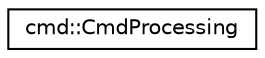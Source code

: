 digraph "Graphical Class Hierarchy"
{
  edge [fontname="Helvetica",fontsize="10",labelfontname="Helvetica",labelfontsize="10"];
  node [fontname="Helvetica",fontsize="10",shape=record];
  rankdir="LR";
  Node1 [label="cmd::CmdProcessing",height=0.2,width=0.4,color="black", fillcolor="white", style="filled",URL="$classcmd_1_1_cmd_processing.html"];
}
